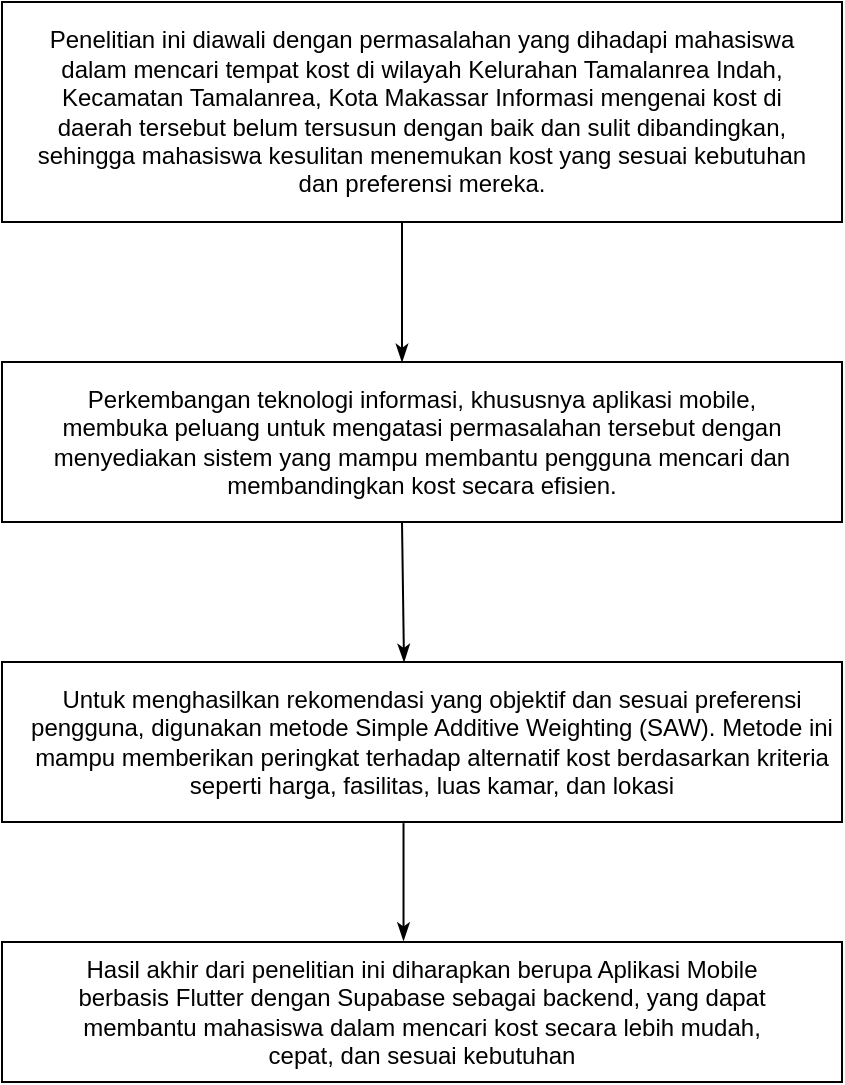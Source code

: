 <mxfile version="28.2.8">
  <diagram name="Page-1" id="Ta4Erta8bYXiYFtYdie-">
    <mxGraphModel dx="868" dy="522" grid="1" gridSize="10" guides="1" tooltips="1" connect="1" arrows="1" fold="1" page="1" pageScale="1" pageWidth="850" pageHeight="1100" math="0" shadow="0">
      <root>
        <mxCell id="0" />
        <mxCell id="1" parent="0" />
        <mxCell id="uVnt7aT8KqtYSoZiXOol-1" value="" style="rounded=0;whiteSpace=wrap;html=1;" vertex="1" parent="1">
          <mxGeometry x="220" y="70" width="420" height="110" as="geometry" />
        </mxCell>
        <mxCell id="uVnt7aT8KqtYSoZiXOol-2" value="Penelitian ini diawali dengan permasalahan yang dihadapi mahasiswa dalam mencari tempat kost di wilayah &lt;span style=&quot;&quot; data-end=&quot;831&quot; data-start=&quot;779&quot;&gt;Kelurahan Tamalanrea Indah, Kecamatan Tamalanrea, Kota Makassar&lt;/span&gt;&amp;nbsp;Informasi mengenai kost di daerah tersebut belum tersusun dengan baik dan sulit dibandingkan, sehingga mahasiswa kesulitan menemukan kost yang sesuai kebutuhan dan preferensi mereka." style="text;html=1;whiteSpace=wrap;strokeColor=none;fillColor=none;align=center;verticalAlign=middle;rounded=0;" vertex="1" parent="1">
          <mxGeometry x="230" y="110" width="400" height="30" as="geometry" />
        </mxCell>
        <mxCell id="uVnt7aT8KqtYSoZiXOol-4" value="" style="rounded=0;whiteSpace=wrap;html=1;" vertex="1" parent="1">
          <mxGeometry x="220" y="250" width="420" height="80" as="geometry" />
        </mxCell>
        <mxCell id="uVnt7aT8KqtYSoZiXOol-6" value="Perkembangan teknologi informasi, khususnya &lt;span data-end=&quot;1082&quot; data-start=&quot;1063&quot;&gt;aplikasi mobile&lt;/span&gt;, membuka peluang untuk mengatasi permasalahan tersebut dengan menyediakan sistem yang mampu membantu pengguna mencari dan membandingkan kost secara efisien." style="text;html=1;whiteSpace=wrap;strokeColor=none;fillColor=none;align=center;verticalAlign=middle;rounded=0;" vertex="1" parent="1">
          <mxGeometry x="240" y="260" width="380" height="60" as="geometry" />
        </mxCell>
        <mxCell id="uVnt7aT8KqtYSoZiXOol-7" value="" style="rounded=0;whiteSpace=wrap;html=1;" vertex="1" parent="1">
          <mxGeometry x="220" y="400" width="420" height="80" as="geometry" />
        </mxCell>
        <mxCell id="uVnt7aT8KqtYSoZiXOol-8" value="Untuk menghasilkan rekomendasi yang objektif dan sesuai preferensi pengguna, digunakan &lt;span style=&quot;&quot; data-end=&quot;1372&quot; data-start=&quot;1330&quot;&gt;metode Simple Additive Weighting (SAW)&lt;/span&gt;. Metode ini mampu memberikan peringkat terhadap alternatif kost berdasarkan kriteria seperti &lt;span data-end=&quot;1510&quot; data-start=&quot;1466&quot;&gt;harga, fasilitas, luas kamar, dan lokasi&lt;/span&gt;" style="text;html=1;whiteSpace=wrap;strokeColor=none;fillColor=none;align=center;verticalAlign=middle;rounded=0;" vertex="1" parent="1">
          <mxGeometry x="230" y="405" width="410" height="70" as="geometry" />
        </mxCell>
        <mxCell id="uVnt7aT8KqtYSoZiXOol-9" value="" style="rounded=0;whiteSpace=wrap;html=1;" vertex="1" parent="1">
          <mxGeometry x="220" y="540" width="420" height="70" as="geometry" />
        </mxCell>
        <mxCell id="uVnt7aT8KqtYSoZiXOol-10" value="Hasil akhir dari penelitian ini diharapkan berupa A&lt;span style=&quot;&quot; data-end=&quot;1584&quot; data-start=&quot;1565&quot;&gt;plikasi Mobile&lt;/span&gt; berbasis &lt;span data-end=&quot;1605&quot; data-start=&quot;1594&quot;&gt;Flutter&lt;/span&gt; dengan &lt;span data-end=&quot;1625&quot; data-start=&quot;1613&quot;&gt;Supabase&lt;/span&gt; sebagai backend, yang dapat membantu mahasiswa dalam mencari kost secara lebih mudah, cepat, dan sesuai kebutuhan" style="text;html=1;whiteSpace=wrap;strokeColor=none;fillColor=none;align=center;verticalAlign=middle;rounded=0;" vertex="1" parent="1">
          <mxGeometry x="250" y="545" width="360" height="60" as="geometry" />
        </mxCell>
        <mxCell id="uVnt7aT8KqtYSoZiXOol-12" value="" style="endArrow=none;html=1;rounded=0;startArrow=classicThin;startFill=1;" edge="1" parent="1">
          <mxGeometry width="50" height="50" relative="1" as="geometry">
            <mxPoint x="420" y="250" as="sourcePoint" />
            <mxPoint x="420" y="180" as="targetPoint" />
          </mxGeometry>
        </mxCell>
        <mxCell id="uVnt7aT8KqtYSoZiXOol-14" value="" style="endArrow=none;html=1;rounded=0;entryX=0.478;entryY=1.007;entryDx=0;entryDy=0;entryPerimeter=0;exitX=0.478;exitY=-0.01;exitDx=0;exitDy=0;exitPerimeter=0;startArrow=classicThin;startFill=1;" edge="1" parent="1" source="uVnt7aT8KqtYSoZiXOol-9" target="uVnt7aT8KqtYSoZiXOol-7">
          <mxGeometry width="50" height="50" relative="1" as="geometry">
            <mxPoint x="130" y="310" as="sourcePoint" />
            <mxPoint x="120" y="350" as="targetPoint" />
          </mxGeometry>
        </mxCell>
        <mxCell id="uVnt7aT8KqtYSoZiXOol-15" value="" style="endArrow=none;html=1;rounded=0;startArrow=classicThin;startFill=1;" edge="1" parent="1">
          <mxGeometry width="50" height="50" relative="1" as="geometry">
            <mxPoint x="421" y="400" as="sourcePoint" />
            <mxPoint x="420" y="330" as="targetPoint" />
          </mxGeometry>
        </mxCell>
      </root>
    </mxGraphModel>
  </diagram>
</mxfile>
